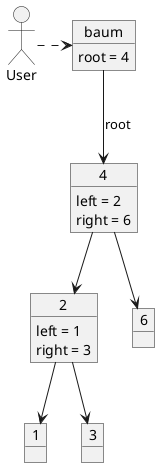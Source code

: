 @startuml
allow_mixing

actor User

object baum {
	root = 4
}

User -.right.-> baum

object 4 {
	left = 2
	right = 6
}

baum --> 4 : root

object 2 {
	left = 1
	right = 3
}

object 1
object 3

2 --> 1
2 --> 3

object 6

4 --> 2
4 --> 6

@enduml
